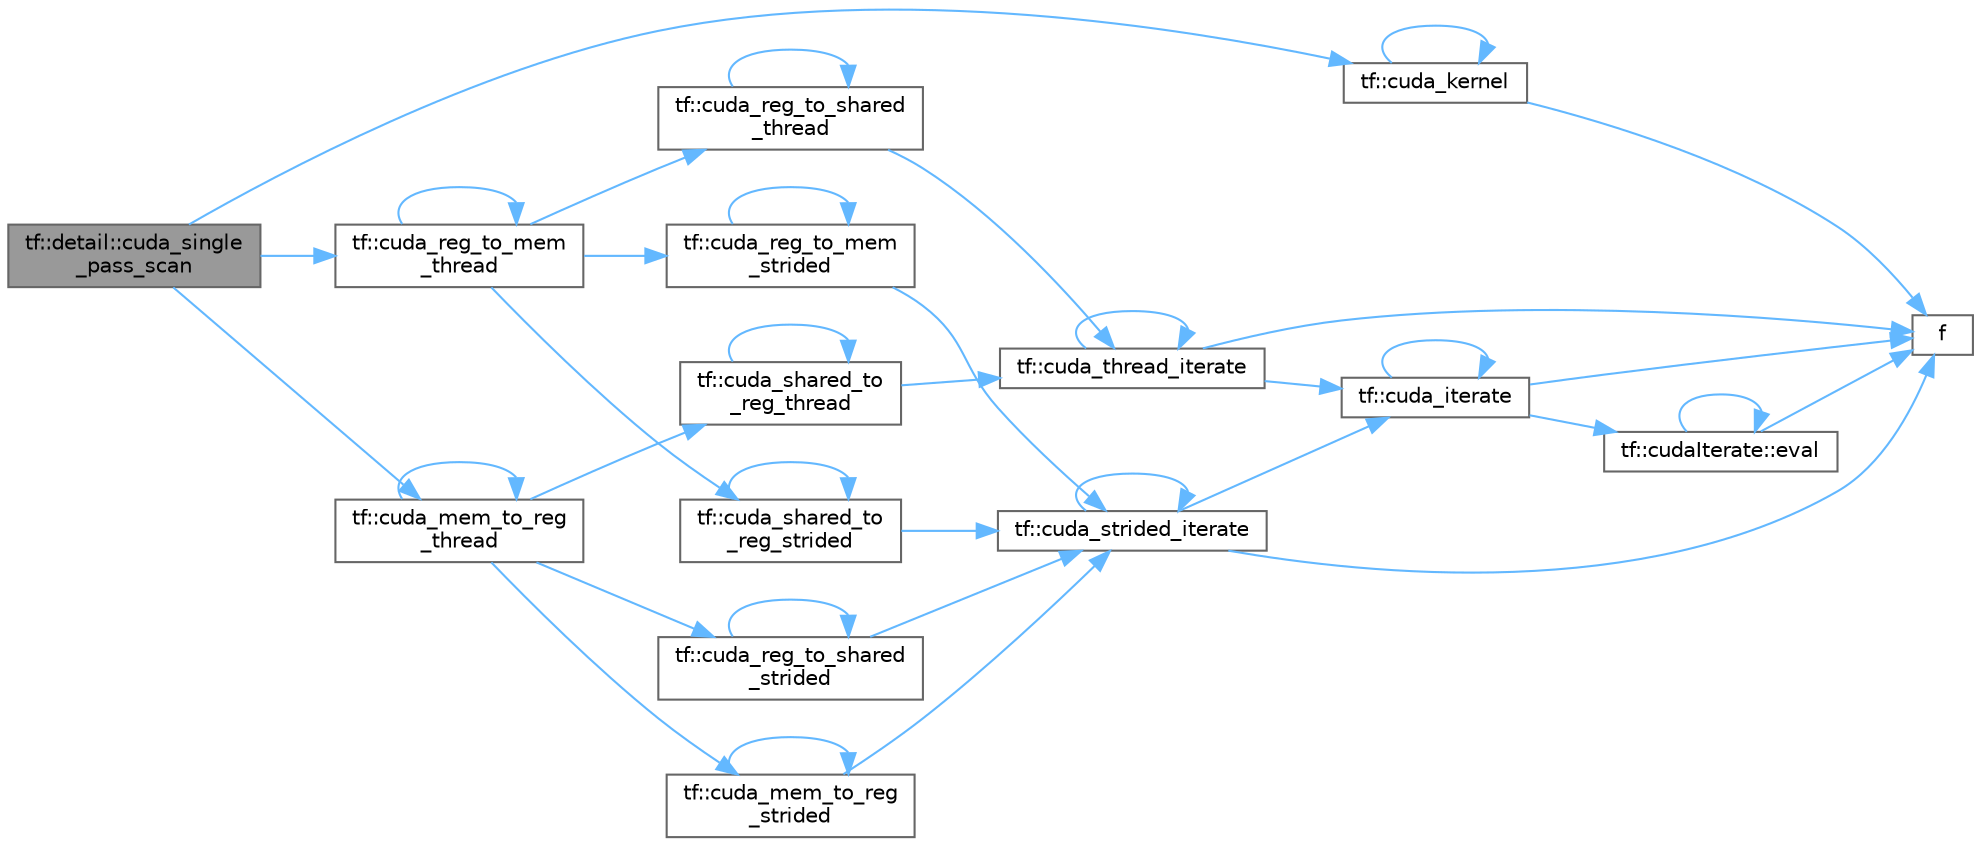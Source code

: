 digraph "tf::detail::cuda_single_pass_scan"
{
 // LATEX_PDF_SIZE
  bgcolor="transparent";
  edge [fontname=Helvetica,fontsize=10,labelfontname=Helvetica,labelfontsize=10];
  node [fontname=Helvetica,fontsize=10,shape=box,height=0.2,width=0.4];
  rankdir="LR";
  Node1 [id="Node000001",label="tf::detail::cuda_single\l_pass_scan",height=0.2,width=0.4,color="gray40", fillcolor="grey60", style="filled", fontcolor="black",tooltip="single-pass scan for small input"];
  Node1 -> Node2 [id="edge37_Node000001_Node000002",color="steelblue1",style="solid",tooltip=" "];
  Node2 [id="Node000002",label="tf::cuda_kernel",height=0.2,width=0.4,color="grey40", fillcolor="white", style="filled",URL="$namespacetf.html#a2fa23f4109147679d05a25ee952c4baf",tooltip=" "];
  Node2 -> Node2 [id="edge38_Node000002_Node000002",color="steelblue1",style="solid",tooltip=" "];
  Node2 -> Node3 [id="edge39_Node000002_Node000003",color="steelblue1",style="solid",tooltip=" "];
  Node3 [id="Node000003",label="f",height=0.2,width=0.4,color="grey40", fillcolor="white", style="filled",URL="$cxx11__tensor__map_8cpp.html#a7f507fea02198f6cb81c86640c7b1a4e",tooltip=" "];
  Node1 -> Node4 [id="edge40_Node000001_Node000004",color="steelblue1",style="solid",tooltip=" "];
  Node4 [id="Node000004",label="tf::cuda_mem_to_reg\l_thread",height=0.2,width=0.4,color="grey40", fillcolor="white", style="filled",URL="$namespacetf.html#a6927bc7edeed8a199a267e44bd3374c3",tooltip=" "];
  Node4 -> Node5 [id="edge41_Node000004_Node000005",color="steelblue1",style="solid",tooltip=" "];
  Node5 [id="Node000005",label="tf::cuda_mem_to_reg\l_strided",height=0.2,width=0.4,color="grey40", fillcolor="white", style="filled",URL="$namespacetf.html#a3efaad7a8e442f8cf312c296325b0e07",tooltip=" "];
  Node5 -> Node5 [id="edge42_Node000005_Node000005",color="steelblue1",style="solid",tooltip=" "];
  Node5 -> Node6 [id="edge43_Node000005_Node000006",color="steelblue1",style="solid",tooltip=" "];
  Node6 [id="Node000006",label="tf::cuda_strided_iterate",height=0.2,width=0.4,color="grey40", fillcolor="white", style="filled",URL="$namespacetf.html#a24db9e13fd26535886a7efc723ec1477",tooltip=" "];
  Node6 -> Node7 [id="edge44_Node000006_Node000007",color="steelblue1",style="solid",tooltip=" "];
  Node7 [id="Node000007",label="tf::cuda_iterate",height=0.2,width=0.4,color="grey40", fillcolor="white", style="filled",URL="$namespacetf.html#a55e1e8a489984141bc8e0785cd13f9bc",tooltip=" "];
  Node7 -> Node7 [id="edge45_Node000007_Node000007",color="steelblue1",style="solid",tooltip=" "];
  Node7 -> Node8 [id="edge46_Node000007_Node000008",color="steelblue1",style="solid",tooltip=" "];
  Node8 [id="Node000008",label="tf::cudaIterate::eval",height=0.2,width=0.4,color="grey40", fillcolor="white", style="filled",URL="$structtf_1_1cuda_iterate.html#a46b1c72193af5cdfc8697a57754af6f9",tooltip=" "];
  Node8 -> Node8 [id="edge47_Node000008_Node000008",color="steelblue1",style="solid",tooltip=" "];
  Node8 -> Node3 [id="edge48_Node000008_Node000003",color="steelblue1",style="solid",tooltip=" "];
  Node7 -> Node3 [id="edge49_Node000007_Node000003",color="steelblue1",style="solid",tooltip=" "];
  Node6 -> Node6 [id="edge50_Node000006_Node000006",color="steelblue1",style="solid",tooltip=" "];
  Node6 -> Node3 [id="edge51_Node000006_Node000003",color="steelblue1",style="solid",tooltip=" "];
  Node4 -> Node4 [id="edge52_Node000004_Node000004",color="steelblue1",style="solid",tooltip=" "];
  Node4 -> Node9 [id="edge53_Node000004_Node000009",color="steelblue1",style="solid",tooltip=" "];
  Node9 [id="Node000009",label="tf::cuda_reg_to_shared\l_strided",height=0.2,width=0.4,color="grey40", fillcolor="white", style="filled",URL="$namespacetf.html#acfa6fec58ffdf6c6b5bc7a03cae5c8f9",tooltip=" "];
  Node9 -> Node9 [id="edge54_Node000009_Node000009",color="steelblue1",style="solid",tooltip=" "];
  Node9 -> Node6 [id="edge55_Node000009_Node000006",color="steelblue1",style="solid",tooltip=" "];
  Node4 -> Node10 [id="edge56_Node000004_Node000010",color="steelblue1",style="solid",tooltip=" "];
  Node10 [id="Node000010",label="tf::cuda_shared_to\l_reg_thread",height=0.2,width=0.4,color="grey40", fillcolor="white", style="filled",URL="$namespacetf.html#a42f69aa70825e78de438e4b86bb4df6b",tooltip=" "];
  Node10 -> Node10 [id="edge57_Node000010_Node000010",color="steelblue1",style="solid",tooltip=" "];
  Node10 -> Node11 [id="edge58_Node000010_Node000011",color="steelblue1",style="solid",tooltip=" "];
  Node11 [id="Node000011",label="tf::cuda_thread_iterate",height=0.2,width=0.4,color="grey40", fillcolor="white", style="filled",URL="$namespacetf.html#a288da5501602904a1180bf79d099c29d",tooltip=" "];
  Node11 -> Node7 [id="edge59_Node000011_Node000007",color="steelblue1",style="solid",tooltip=" "];
  Node11 -> Node11 [id="edge60_Node000011_Node000011",color="steelblue1",style="solid",tooltip=" "];
  Node11 -> Node3 [id="edge61_Node000011_Node000003",color="steelblue1",style="solid",tooltip=" "];
  Node1 -> Node12 [id="edge62_Node000001_Node000012",color="steelblue1",style="solid",tooltip=" "];
  Node12 [id="Node000012",label="tf::cuda_reg_to_mem\l_thread",height=0.2,width=0.4,color="grey40", fillcolor="white", style="filled",URL="$namespacetf.html#a9b1d7b2192743447b2f0206b4510977f",tooltip=" "];
  Node12 -> Node13 [id="edge63_Node000012_Node000013",color="steelblue1",style="solid",tooltip=" "];
  Node13 [id="Node000013",label="tf::cuda_reg_to_mem\l_strided",height=0.2,width=0.4,color="grey40", fillcolor="white", style="filled",URL="$namespacetf.html#adcdfb49dbb7da485e93fc0928cd24173",tooltip=" "];
  Node13 -> Node13 [id="edge64_Node000013_Node000013",color="steelblue1",style="solid",tooltip=" "];
  Node13 -> Node6 [id="edge65_Node000013_Node000006",color="steelblue1",style="solid",tooltip=" "];
  Node12 -> Node12 [id="edge66_Node000012_Node000012",color="steelblue1",style="solid",tooltip=" "];
  Node12 -> Node14 [id="edge67_Node000012_Node000014",color="steelblue1",style="solid",tooltip=" "];
  Node14 [id="Node000014",label="tf::cuda_reg_to_shared\l_thread",height=0.2,width=0.4,color="grey40", fillcolor="white", style="filled",URL="$namespacetf.html#acd55bba23e1c41278644438a91cf218b",tooltip=" "];
  Node14 -> Node14 [id="edge68_Node000014_Node000014",color="steelblue1",style="solid",tooltip=" "];
  Node14 -> Node11 [id="edge69_Node000014_Node000011",color="steelblue1",style="solid",tooltip=" "];
  Node12 -> Node15 [id="edge70_Node000012_Node000015",color="steelblue1",style="solid",tooltip=" "];
  Node15 [id="Node000015",label="tf::cuda_shared_to\l_reg_strided",height=0.2,width=0.4,color="grey40", fillcolor="white", style="filled",URL="$namespacetf.html#a294341daedde7faf20458b0340b7dfbd",tooltip=" "];
  Node15 -> Node15 [id="edge71_Node000015_Node000015",color="steelblue1",style="solid",tooltip=" "];
  Node15 -> Node6 [id="edge72_Node000015_Node000006",color="steelblue1",style="solid",tooltip=" "];
}
